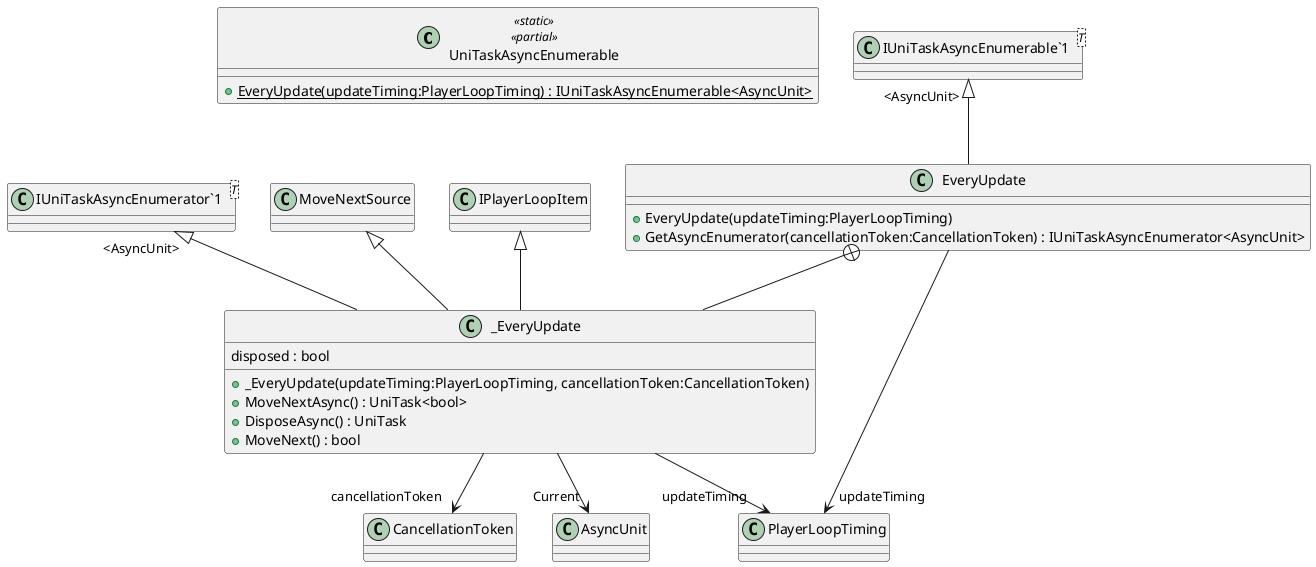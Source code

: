 @startuml
class UniTaskAsyncEnumerable <<static>> <<partial>> {
    + {static} EveryUpdate(updateTiming:PlayerLoopTiming) : IUniTaskAsyncEnumerable<AsyncUnit>
}
class EveryUpdate {
    + EveryUpdate(updateTiming:PlayerLoopTiming)
    + GetAsyncEnumerator(cancellationToken:CancellationToken) : IUniTaskAsyncEnumerator<AsyncUnit>
}
class "IUniTaskAsyncEnumerable`1"<T> {
}
class _EveryUpdate {
    disposed : bool
    + _EveryUpdate(updateTiming:PlayerLoopTiming, cancellationToken:CancellationToken)
    + MoveNextAsync() : UniTask<bool>
    + DisposeAsync() : UniTask
    + MoveNext() : bool
}
class "IUniTaskAsyncEnumerator`1"<T> {
}
"IUniTaskAsyncEnumerable`1" "<AsyncUnit>" <|-- EveryUpdate
EveryUpdate --> "updateTiming" PlayerLoopTiming
EveryUpdate +-- _EveryUpdate
MoveNextSource <|-- _EveryUpdate
"IUniTaskAsyncEnumerator`1" "<AsyncUnit>" <|-- _EveryUpdate
IPlayerLoopItem <|-- _EveryUpdate
_EveryUpdate --> "updateTiming" PlayerLoopTiming
_EveryUpdate --> "cancellationToken" CancellationToken
_EveryUpdate --> "Current" AsyncUnit
@enduml
